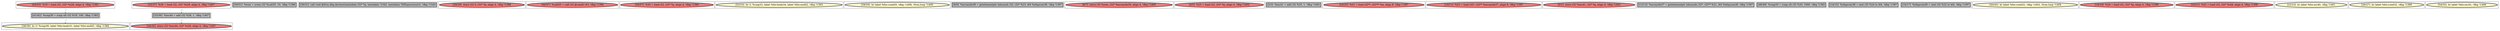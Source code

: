 
digraph G {



node4664->node4668 [style=dotted,color=forestgreen,label="T",fontcolor=forestgreen ]
node4673->node4667 [style=dotted,color=forestgreen,label="T",fontcolor=forestgreen ]
node4668->node4669 [style=dotted,color=forestgreen,label="T",fontcolor=forestgreen ]
node4670->node4673 [style=dotted,color=forestgreen,label="T",fontcolor=forestgreen ]


subgraph cluster27 {


node4672 [penwidth=3.0,fontsize=20,fillcolor=grey,label="[50/51]  %rem = urem i32 %call35, 10, !dbg !1396",shape=rectangle,style=filled ]



}

subgraph cluster28 {


node4673 [penwidth=3.0,fontsize=20,fillcolor=grey,label="[33/36]  %inc44 = add i32 %26, 1, !dbg !1407",shape=rectangle,style=filled ]



}

subgraph cluster26 {


node4671 [penwidth=3.0,fontsize=20,fillcolor=grey,label="[30/31]  call void @llvm.dbg.declare(metadata i32* %j, metadata !1542, metadata !DIExpression()), !dbg !1545",shape=rectangle,style=filled ]



}

subgraph cluster29 {


node4674 [penwidth=3.0,fontsize=20,fillcolor=lightcoral,label="[28/29]  store i32 0, i32* %j, align 4, !dbg !1388",shape=ellipse,style=filled ]



}

subgraph cluster25 {


node4670 [penwidth=3.0,fontsize=20,fillcolor=lightcoral,label="[32/37]  %26 = load i32, i32* %i28, align 4, !dbg !1407",shape=ellipse,style=filled ]



}

subgraph cluster24 {


node4669 [penwidth=3.0,fontsize=20,fillcolor=lemonchiffon,label="[38/39]  br i1 %cmp30, label %for.body31, label %for.end45, !dbg !1384",shape=ellipse,style=filled ]



}

subgraph cluster22 {


node4667 [penwidth=3.0,fontsize=20,fillcolor=lightcoral,label="[34/35]  store i32 %inc44, i32* %i28, align 4, !dbg !1407",shape=ellipse,style=filled ]



}

subgraph cluster20 {


node4665 [penwidth=3.0,fontsize=20,fillcolor=lightcoral,label="[46/47]  %call35 = call i32 @rand() #3, !dbg !1394",shape=ellipse,style=filled ]



}

subgraph cluster18 {


node4663 [penwidth=3.0,fontsize=20,fillcolor=lightcoral,label="[56/57]  %20 = load i32, i32* %j, align 4, !dbg !1390",shape=ellipse,style=filled ]



}

subgraph cluster16 {


node4661 [penwidth=3.0,fontsize=20,fillcolor=lemonchiffon,label="[52/53]  br i1 %cmp33, label %for.body34, label %for.end42, !dbg !1393",shape=ellipse,style=filled ]



}

subgraph cluster17 {


node4662 [penwidth=3.0,fontsize=20,fillcolor=lemonchiffon,label="[58/59]  br label %for.cond29, !dbg !1408, !llvm.loop !1409",shape=ellipse,style=filled ]



}

subgraph cluster4 {


node4649 [penwidth=3.0,fontsize=20,fillcolor=grey,label="[8/9]  %arrayidx39 = getelementptr inbounds i32, i32* %23, i64 %idxprom38, !dbg !1397",shape=rectangle,style=filled ]



}

subgraph cluster3 {


node4648 [penwidth=3.0,fontsize=20,fillcolor=lightcoral,label="[6/7]  store i32 %rem, i32* %arrayidx39, align 4, !dbg !1400",shape=ellipse,style=filled ]



}

subgraph cluster2 {


node4647 [penwidth=3.0,fontsize=20,fillcolor=lightcoral,label="[4/5]  %25 = load i32, i32* %j, align 4, !dbg !1402",shape=ellipse,style=filled ]



}

subgraph cluster1 {


node4646 [penwidth=3.0,fontsize=20,fillcolor=grey,label="[2/3]  %inc41 = add i32 %25, 1, !dbg !1402",shape=rectangle,style=filled ]



}

subgraph cluster12 {


node4657 [penwidth=3.0,fontsize=20,fillcolor=lightcoral,label="[24/25]  %21 = load i32**, i32*** %a, align 8, !dbg !1397",shape=ellipse,style=filled ]



}

subgraph cluster5 {


node4650 [penwidth=3.0,fontsize=20,fillcolor=lightcoral,label="[10/11]  %23 = load i32*, i32** %arrayidx37, align 8, !dbg !1397",shape=ellipse,style=filled ]



}

subgraph cluster0 {


node4645 [penwidth=3.0,fontsize=20,fillcolor=lightcoral,label="[0/1]  store i32 %inc41, i32* %j, align 4, !dbg !1402",shape=ellipse,style=filled ]



}

subgraph cluster6 {


node4651 [penwidth=3.0,fontsize=20,fillcolor=grey,label="[12/13]  %arrayidx37 = getelementptr inbounds i32*, i32** %21, i64 %idxprom36, !dbg !1397",shape=rectangle,style=filled ]



}

subgraph cluster14 {


node4659 [penwidth=3.0,fontsize=20,fillcolor=grey,label="[48/49]  %cmp33 = icmp ult i32 %20, 1000, !dbg !1392",shape=rectangle,style=filled ]



}

subgraph cluster7 {


node4652 [penwidth=3.0,fontsize=20,fillcolor=grey,label="[14/15]  %idxprom38 = zext i32 %24 to i64, !dbg !1397",shape=rectangle,style=filled ]



}

subgraph cluster23 {


node4668 [penwidth=3.0,fontsize=20,fillcolor=grey,label="[41/42]  %cmp30 = icmp ult i32 %19, 100, !dbg !1383",shape=rectangle,style=filled ]



}

subgraph cluster8 {


node4653 [penwidth=3.0,fontsize=20,fillcolor=grey,label="[16/17]  %idxprom36 = zext i32 %22 to i64, !dbg !1397",shape=rectangle,style=filled ]



}

subgraph cluster21 {


node4666 [penwidth=3.0,fontsize=20,fillcolor=lemonchiffon,label="[44/45]  br label %for.cond32, !dbg !1403, !llvm.loop !1404",shape=ellipse,style=filled ]



}

subgraph cluster9 {


node4654 [penwidth=3.0,fontsize=20,fillcolor=lightcoral,label="[18/19]  %24 = load i32, i32* %j, align 4, !dbg !1399",shape=ellipse,style=filled ]



}

subgraph cluster19 {


node4664 [penwidth=3.0,fontsize=20,fillcolor=lightcoral,label="[40/43]  %19 = load i32, i32* %i28, align 4, !dbg !1381",shape=ellipse,style=filled ]



}

subgraph cluster10 {


node4655 [penwidth=3.0,fontsize=20,fillcolor=lightcoral,label="[20/21]  %22 = load i32, i32* %i28, align 4, !dbg !1398",shape=ellipse,style=filled ]



}

subgraph cluster11 {


node4656 [penwidth=3.0,fontsize=20,fillcolor=lemonchiffon,label="[22/23]  br label %for.inc40, !dbg !1401",shape=ellipse,style=filled ]



}

subgraph cluster13 {


node4658 [penwidth=3.0,fontsize=20,fillcolor=lemonchiffon,label="[26/27]  br label %for.cond32, !dbg !1389",shape=ellipse,style=filled ]



}

subgraph cluster15 {


node4660 [penwidth=3.0,fontsize=20,fillcolor=lemonchiffon,label="[54/55]  br label %for.inc43, !dbg !1406",shape=ellipse,style=filled ]



}

}
